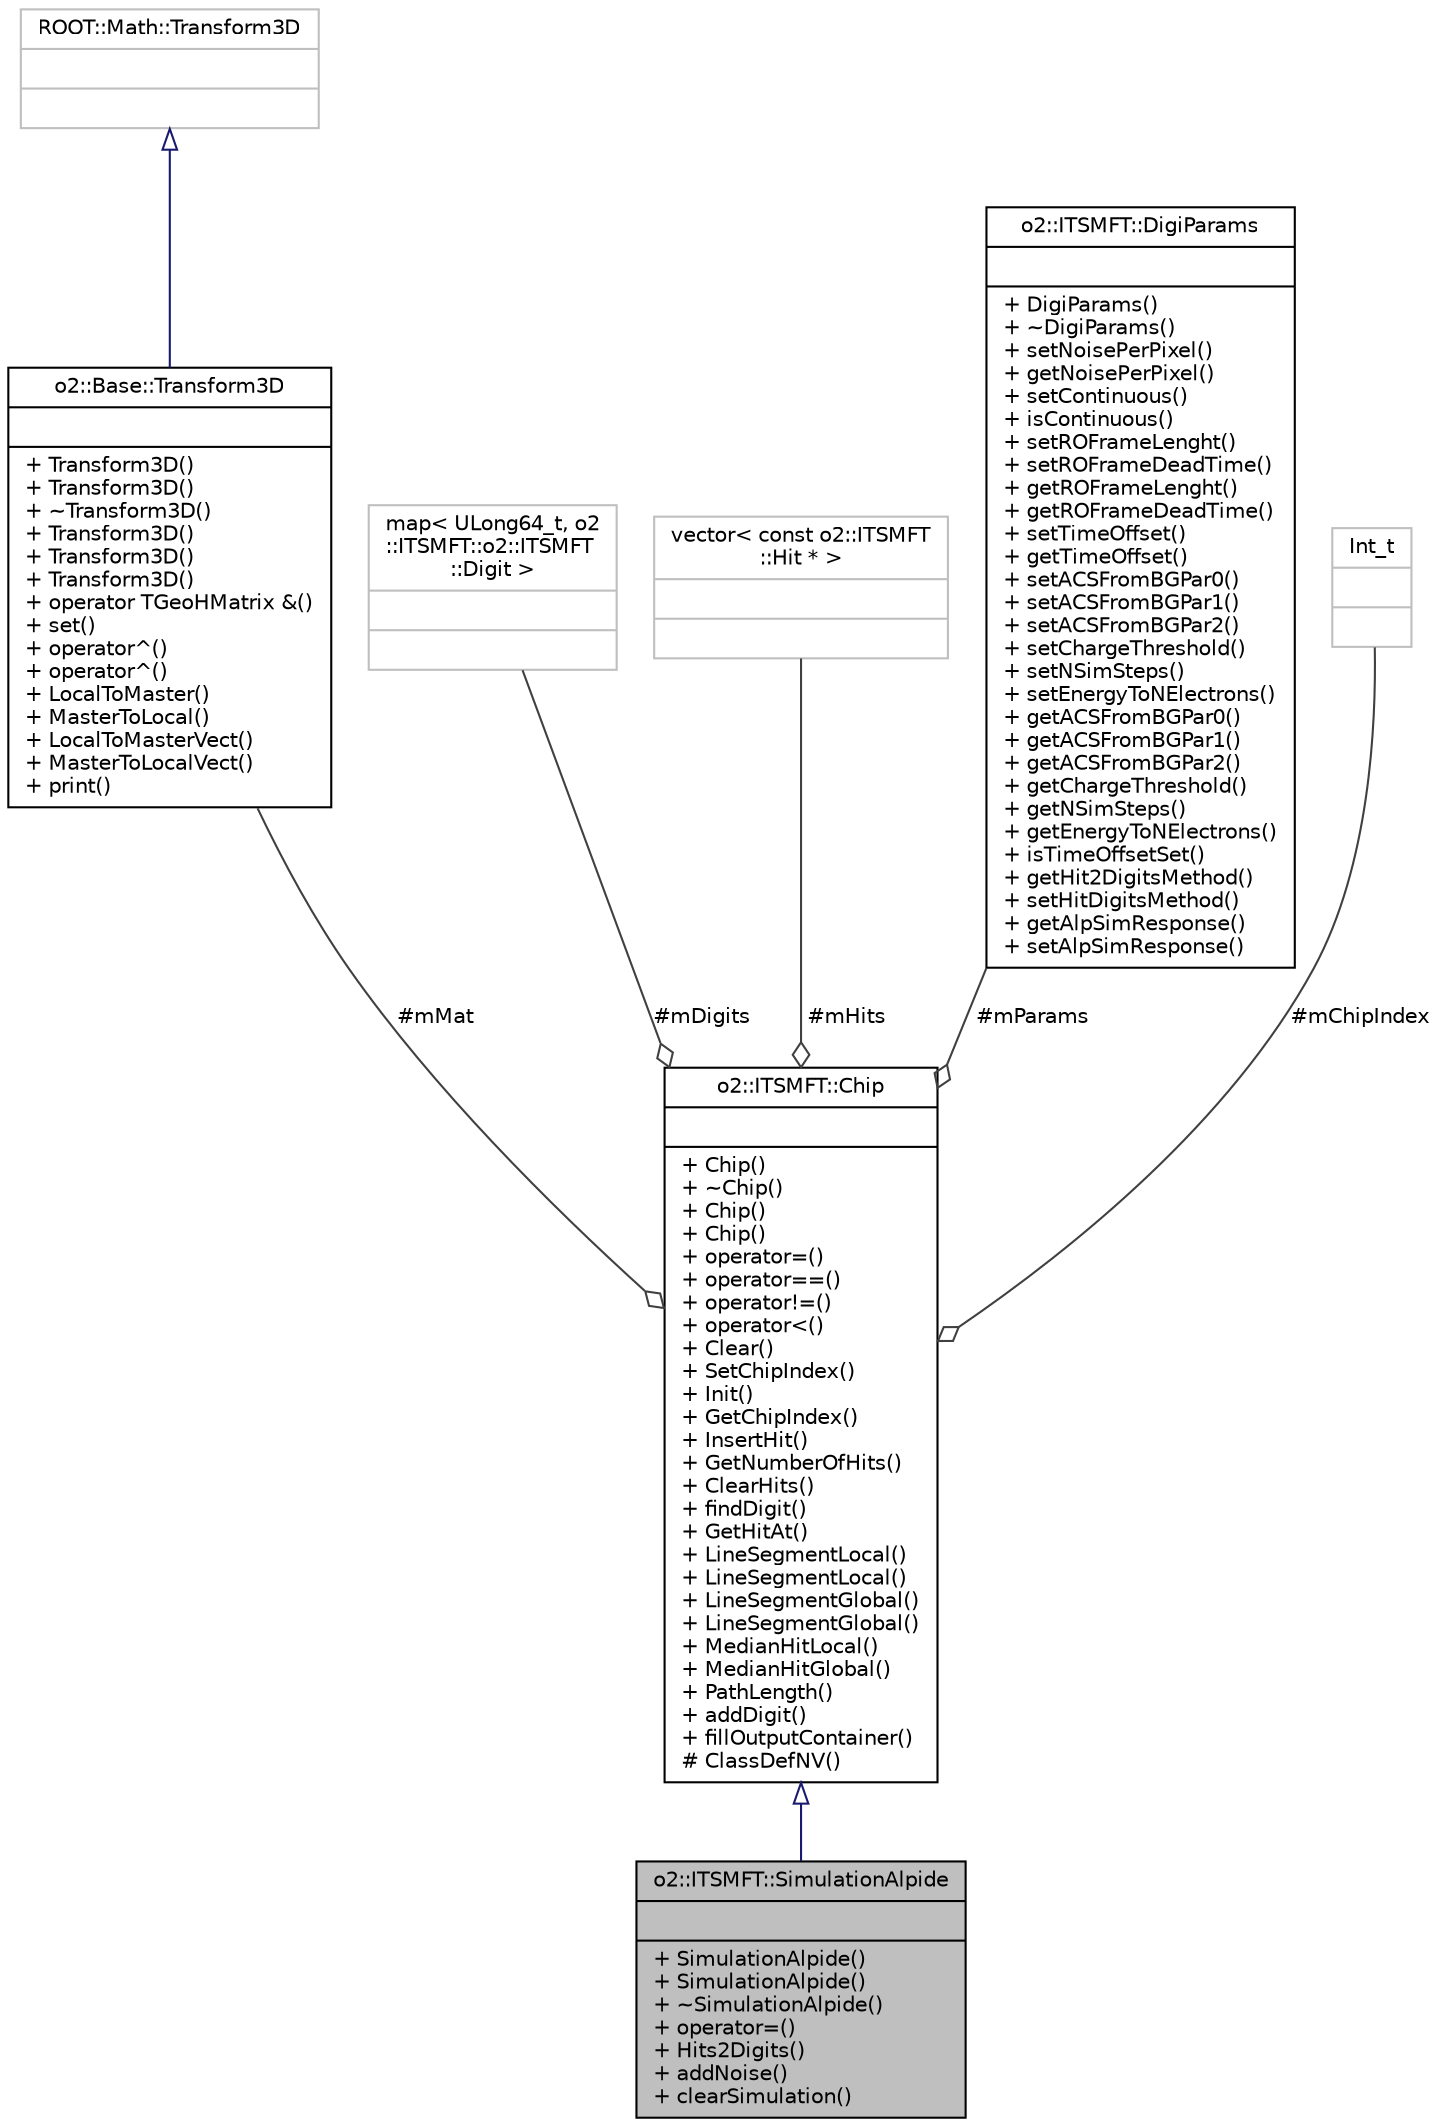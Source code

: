 digraph "o2::ITSMFT::SimulationAlpide"
{
 // INTERACTIVE_SVG=YES
  bgcolor="transparent";
  edge [fontname="Helvetica",fontsize="10",labelfontname="Helvetica",labelfontsize="10"];
  node [fontname="Helvetica",fontsize="10",shape=record];
  Node1 [label="{o2::ITSMFT::SimulationAlpide\n||+ SimulationAlpide()\l+ SimulationAlpide()\l+ ~SimulationAlpide()\l+ operator=()\l+ Hits2Digits()\l+ addNoise()\l+ clearSimulation()\l}",height=0.2,width=0.4,color="black", fillcolor="grey75", style="filled" fontcolor="black"];
  Node2 -> Node1 [dir="back",color="midnightblue",fontsize="10",style="solid",arrowtail="onormal",fontname="Helvetica"];
  Node2 [label="{o2::ITSMFT::Chip\n||+ Chip()\l+ ~Chip()\l+ Chip()\l+ Chip()\l+ operator=()\l+ operator==()\l+ operator!=()\l+ operator\<()\l+ Clear()\l+ SetChipIndex()\l+ Init()\l+ GetChipIndex()\l+ InsertHit()\l+ GetNumberOfHits()\l+ ClearHits()\l+ findDigit()\l+ GetHitAt()\l+ LineSegmentLocal()\l+ LineSegmentLocal()\l+ LineSegmentGlobal()\l+ LineSegmentGlobal()\l+ MedianHitLocal()\l+ MedianHitGlobal()\l+ PathLength()\l+ addDigit()\l+ fillOutputContainer()\l# ClassDefNV()\l}",height=0.2,width=0.4,color="black",URL="$d5/dc4/classo2_1_1ITSMFT_1_1Chip.html",tooltip="Container for similated points connected to a given chip. "];
  Node3 -> Node2 [color="grey25",fontsize="10",style="solid",label=" #mMat" ,arrowhead="odiamond",fontname="Helvetica"];
  Node3 [label="{o2::Base::Transform3D\n||+ Transform3D()\l+ Transform3D()\l+ ~Transform3D()\l+ Transform3D()\l+ Transform3D()\l+ Transform3D()\l+ operator TGeoHMatrix &()\l+ set()\l+ operator^()\l+ operator^()\l+ LocalToMaster()\l+ MasterToLocal()\l+ LocalToMasterVect()\l+ MasterToLocalVect()\l+ print()\l}",height=0.2,width=0.4,color="black",URL="$d6/d5a/classo2_1_1Base_1_1Transform3D.html"];
  Node4 -> Node3 [dir="back",color="midnightblue",fontsize="10",style="solid",arrowtail="onormal",fontname="Helvetica"];
  Node4 [label="{ROOT::Math::Transform3D\n||}",height=0.2,width=0.4,color="grey75"];
  Node5 -> Node2 [color="grey25",fontsize="10",style="solid",label=" #mDigits" ,arrowhead="odiamond",fontname="Helvetica"];
  Node5 [label="{map\< ULong64_t, o2\l::ITSMFT::o2::ITSMFT\l::Digit \>\n||}",height=0.2,width=0.4,color="grey75"];
  Node6 -> Node2 [color="grey25",fontsize="10",style="solid",label=" #mHits" ,arrowhead="odiamond",fontname="Helvetica"];
  Node6 [label="{vector\< const o2::ITSMFT\l::Hit * \>\n||}",height=0.2,width=0.4,color="grey75"];
  Node7 -> Node2 [color="grey25",fontsize="10",style="solid",label=" #mParams" ,arrowhead="odiamond",fontname="Helvetica"];
  Node7 [label="{o2::ITSMFT::DigiParams\n||+ DigiParams()\l+ ~DigiParams()\l+ setNoisePerPixel()\l+ getNoisePerPixel()\l+ setContinuous()\l+ isContinuous()\l+ setROFrameLenght()\l+ setROFrameDeadTime()\l+ getROFrameLenght()\l+ getROFrameDeadTime()\l+ setTimeOffset()\l+ getTimeOffset()\l+ setACSFromBGPar0()\l+ setACSFromBGPar1()\l+ setACSFromBGPar2()\l+ setChargeThreshold()\l+ setNSimSteps()\l+ setEnergyToNElectrons()\l+ getACSFromBGPar0()\l+ getACSFromBGPar1()\l+ getACSFromBGPar2()\l+ getChargeThreshold()\l+ getNSimSteps()\l+ getEnergyToNElectrons()\l+ isTimeOffsetSet()\l+ getHit2DigitsMethod()\l+ setHitDigitsMethod()\l+ getAlpSimResponse()\l+ setAlpSimResponse()\l}",height=0.2,width=0.4,color="black",URL="$d3/d06/classo2_1_1ITSMFT_1_1DigiParams.html"];
  Node8 -> Node2 [color="grey25",fontsize="10",style="solid",label=" #mChipIndex" ,arrowhead="odiamond",fontname="Helvetica"];
  Node8 [label="{Int_t\n||}",height=0.2,width=0.4,color="grey75"];
}
